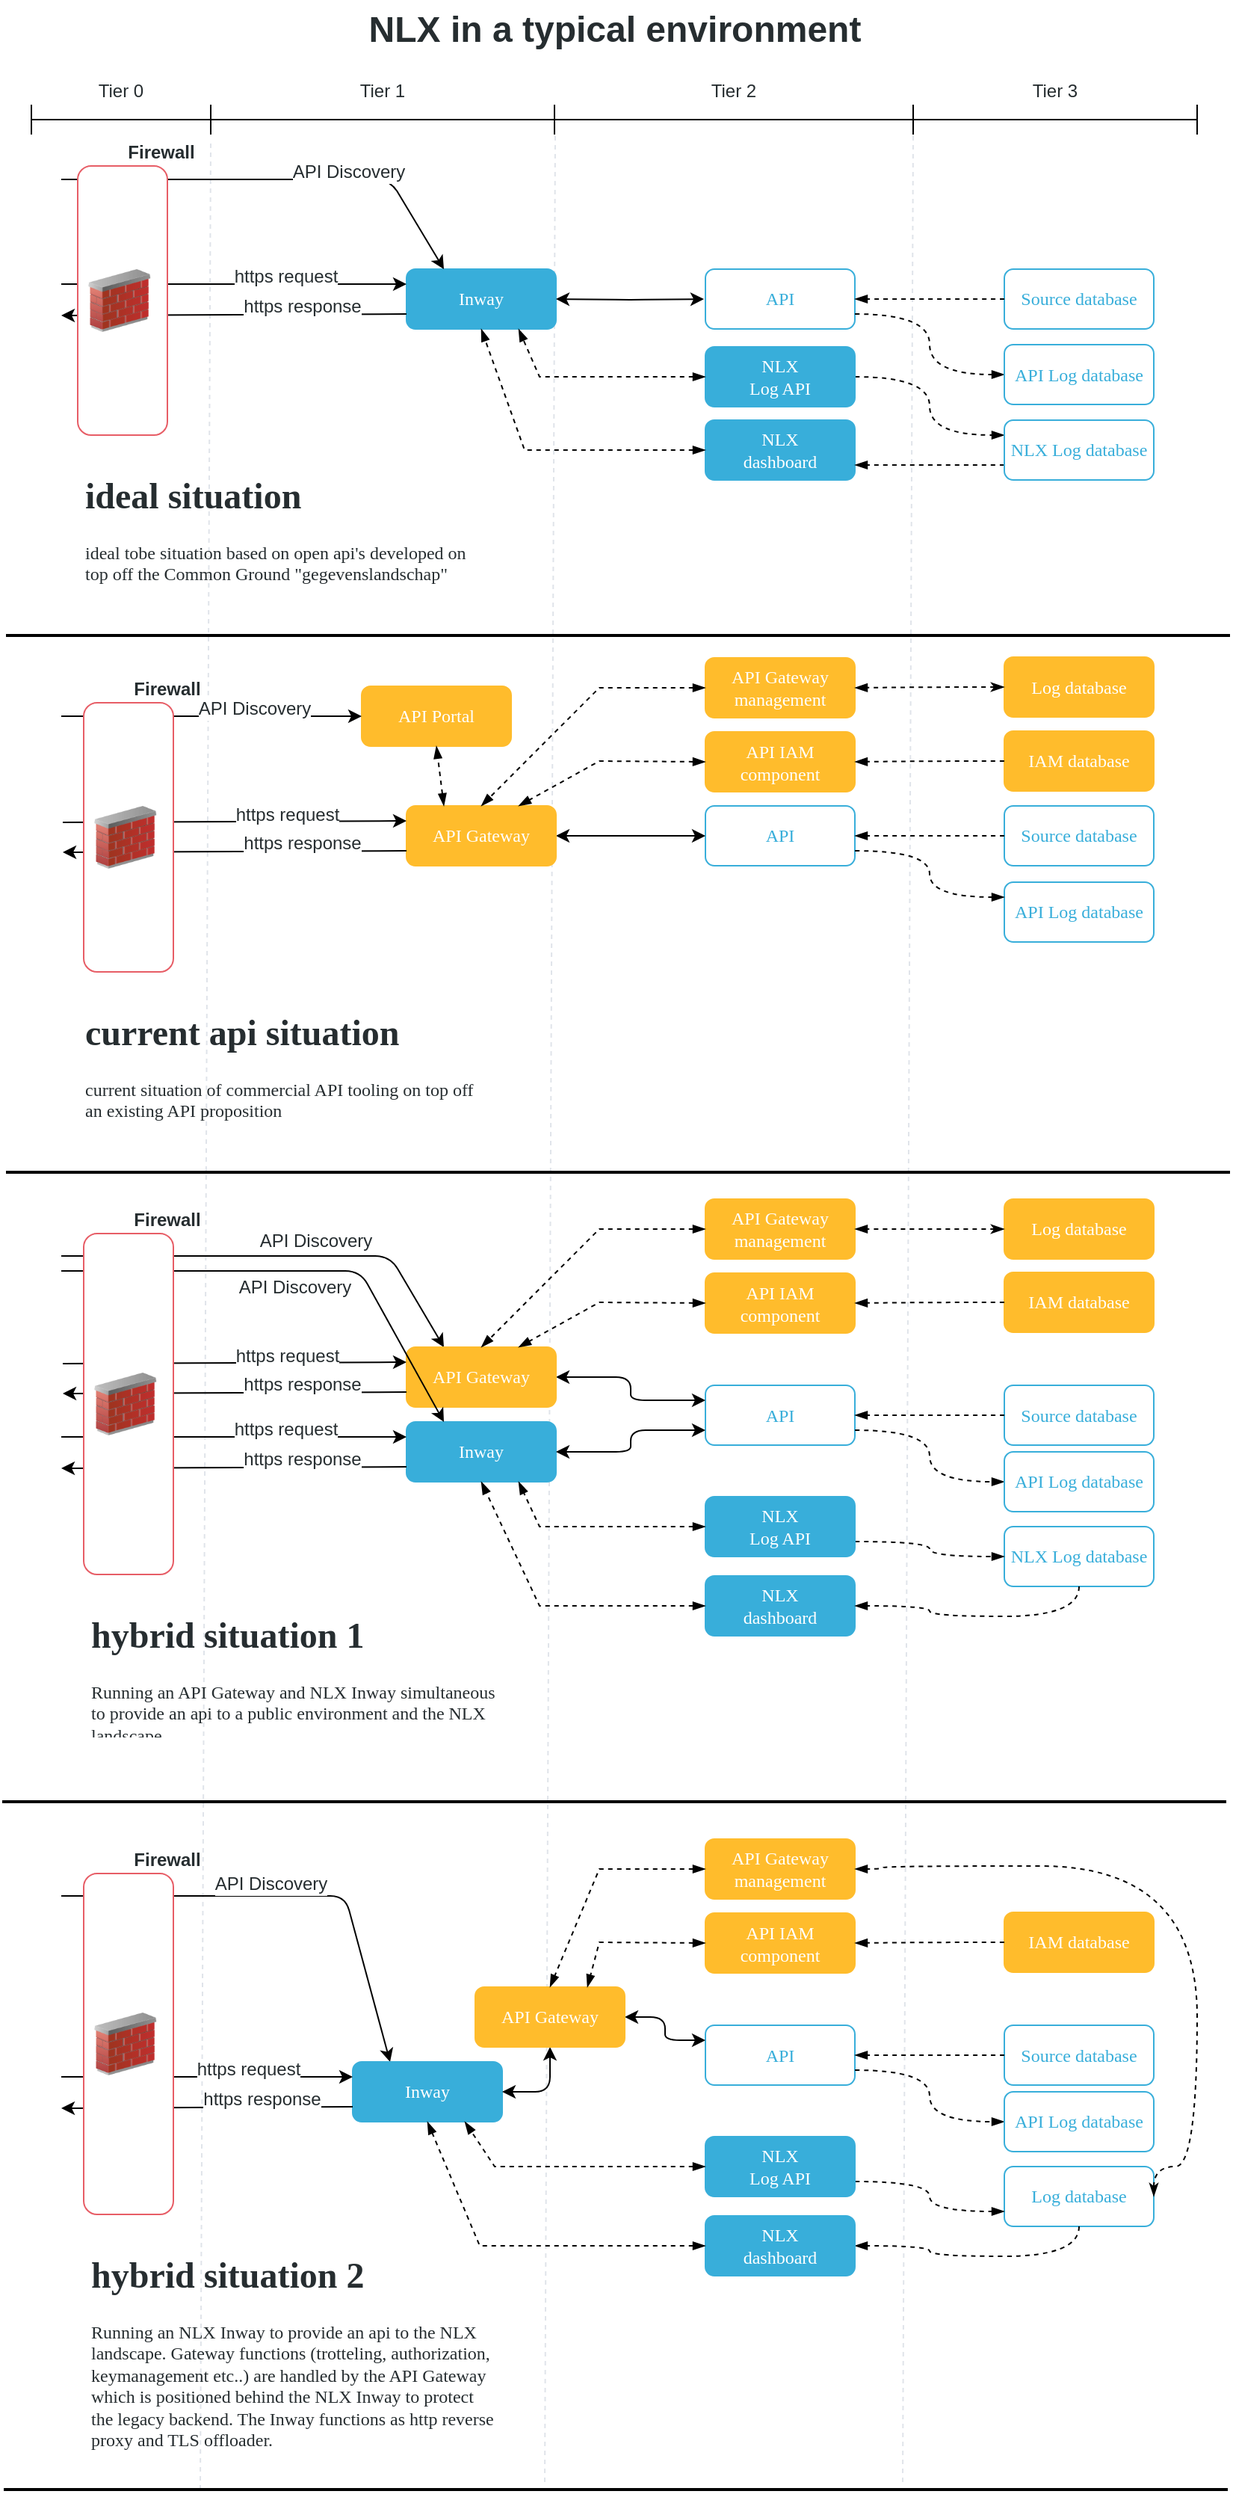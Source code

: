 <mxfile version="10.6.7" type="github"><diagram id="UH2Z_DXsnZdqC6scAofO" name="Page-1"><mxGraphModel dx="1124" dy="742" grid="1" gridSize="10" guides="1" tooltips="1" connect="1" arrows="1" fold="1" page="1" pageScale="1" pageWidth="827" pageHeight="1169" math="0" shadow="0"><root><mxCell id="0"/><mxCell id="1" parent="0"/><mxCell id="JTpX9GnmgY15uOK2v581-106" value="" style="endArrow=none;dashed=1;html=1;fillColor=#f5f5f5;strokeColor=#E0E4EA;entryX=0.75;entryY=0.5;entryDx=0;entryDy=0;entryPerimeter=0;" edge="1" parent="1"><mxGeometry width="50" height="50" relative="1" as="geometry"><mxPoint x="603" y="1680" as="sourcePoint"/><mxPoint x="610" y="111" as="targetPoint"/></mxGeometry></mxCell><mxCell id="JTpX9GnmgY15uOK2v581-108" value="" style="endArrow=none;dashed=1;html=1;fillColor=#f5f5f5;strokeColor=#E0E4EA;entryX=0.75;entryY=0.5;entryDx=0;entryDy=0;entryPerimeter=0;" edge="1" parent="1"><mxGeometry width="50" height="50" relative="1" as="geometry"><mxPoint x="363.5" y="1680" as="sourcePoint"/><mxPoint x="370.5" y="111" as="targetPoint"/></mxGeometry></mxCell><mxCell id="JTpX9GnmgY15uOK2v581-109" value="" style="endArrow=none;dashed=1;html=1;fillColor=#f5f5f5;strokeColor=#E0E4EA;entryX=0.75;entryY=0.5;entryDx=0;entryDy=0;entryPerimeter=0;" edge="1" parent="1"><mxGeometry width="50" height="50" relative="1" as="geometry"><mxPoint x="133" y="1685" as="sourcePoint"/><mxPoint x="140" y="116" as="targetPoint"/></mxGeometry></mxCell><mxCell id="Ai6DIik5rXoW_2tngLYH-4" value="NLX in a typical environment" style="text;strokeColor=none;fillColor=none;html=1;fontSize=24;fontStyle=1;verticalAlign=middle;align=center;fontColor=#262D30;" parent="1" vertex="1"><mxGeometry x="20" y="20" width="780" height="40" as="geometry"/></mxCell><mxCell id="Ai6DIik5rXoW_2tngLYH-7" value="Tier 0" style="shape=crossbar;whiteSpace=wrap;html=1;rounded=1;fontColor=#262D30;verticalAlign=bottom;labelPosition=center;verticalLabelPosition=top;align=center;" parent="1" vertex="1"><mxGeometry x="20" y="90" width="120" height="20" as="geometry"/></mxCell><mxCell id="Ai6DIik5rXoW_2tngLYH-9" value="Tier 1&lt;br&gt;" style="shape=crossbar;whiteSpace=wrap;html=1;rounded=1;fontColor=#262D30;verticalAlign=bottom;labelPosition=center;verticalLabelPosition=top;align=center;" parent="1" vertex="1"><mxGeometry x="140" y="90" width="230" height="20" as="geometry"/></mxCell><mxCell id="Ai6DIik5rXoW_2tngLYH-10" value="Tier 2&lt;br&gt;" style="shape=crossbar;whiteSpace=wrap;html=1;rounded=1;fontColor=#262D30;verticalAlign=bottom;labelPosition=center;verticalLabelPosition=top;align=center;" parent="1" vertex="1"><mxGeometry x="370" y="90" width="240" height="20" as="geometry"/></mxCell><mxCell id="Ai6DIik5rXoW_2tngLYH-11" value="Tier 3&lt;br&gt;" style="shape=crossbar;whiteSpace=wrap;html=1;rounded=1;fontColor=#262D30;verticalAlign=bottom;labelPosition=center;verticalLabelPosition=top;align=center;" parent="1" vertex="1"><mxGeometry x="610" y="90" width="190" height="20" as="geometry"/></mxCell><mxCell id="Ai6DIik5rXoW_2tngLYH-15" value="&lt;font style=&quot;vertical-align: inherit&quot;&gt;&lt;font style=&quot;vertical-align: inherit&quot;&gt;&lt;font style=&quot;vertical-align: inherit&quot;&gt;&lt;font style=&quot;vertical-align: inherit&quot;&gt;API&lt;/font&gt;&lt;/font&gt;&lt;/font&gt;&lt;/font&gt;" style="rounded=1;whiteSpace=wrap;html=1;fontFamily=source sans pro;strokeColor=#38AEDA;fontColor=#38AEDA;" parent="1" vertex="1"><mxGeometry x="471" y="200" width="100" height="40" as="geometry"/></mxCell><mxCell id="Ai6DIik5rXoW_2tngLYH-17" value="&lt;font style=&quot;vertical-align: inherit&quot;&gt;&lt;font style=&quot;vertical-align: inherit&quot;&gt;&lt;font style=&quot;vertical-align: inherit&quot;&gt;&lt;font style=&quot;vertical-align: inherit&quot;&gt;Inway&lt;/font&gt;&lt;/font&gt;&lt;/font&gt;&lt;/font&gt;" style="rounded=1;whiteSpace=wrap;html=1;fontFamily=source sans pro;fontColor=#FFFFFF;fillColor=#38AEDA;strokeColor=#38AEDA;" parent="1" vertex="1"><mxGeometry x="271" y="200" width="100" height="40" as="geometry"/></mxCell><mxCell id="Ai6DIik5rXoW_2tngLYH-19" value="&lt;font style=&quot;vertical-align: inherit&quot;&gt;&lt;font style=&quot;vertical-align: inherit&quot;&gt;Source database&lt;br&gt;&lt;/font&gt;&lt;/font&gt;" style="rounded=1;whiteSpace=wrap;html=1;fontFamily=source sans pro;strokeColor=#38AEDA;fontColor=#38AEDA;" parent="1" vertex="1"><mxGeometry x="671" y="200" width="100" height="40" as="geometry"/></mxCell><mxCell id="Ai6DIik5rXoW_2tngLYH-21" style="edgeStyle=orthogonalEdgeStyle;curved=1;rounded=0;comic=0;orthogonalLoop=1;jettySize=auto;html=1;entryX=0;entryY=0.25;entryDx=0;entryDy=0;dashed=1;startArrow=none;startFill=0;endArrow=blockThin;endFill=1;fontColor=#474E57;exitX=1;exitY=0.5;exitDx=0;exitDy=0;" parent="1" source="Ai6DIik5rXoW_2tngLYH-22" target="JTpX9GnmgY15uOK2v581-51" edge="1"><mxGeometry relative="1" as="geometry"/></mxCell><mxCell id="Ai6DIik5rXoW_2tngLYH-22" value="&lt;font style=&quot;vertical-align: inherit&quot;&gt;&lt;font style=&quot;vertical-align: inherit&quot;&gt;NLX &lt;br&gt;Log API&lt;/font&gt;&lt;/font&gt;" style="rounded=1;whiteSpace=wrap;html=1;fontFamily=source sans pro;fontColor=#FFFFFF;fillColor=#38AEDA;strokeColor=#38AEDA;" parent="1" vertex="1"><mxGeometry x="471" y="252" width="100" height="40" as="geometry"/></mxCell><mxCell id="Ai6DIik5rXoW_2tngLYH-28" value="" style="endArrow=classic;html=1;fontColor=#262D30;entryX=0;entryY=0.25;entryDx=0;entryDy=0;" parent="1" target="Ai6DIik5rXoW_2tngLYH-17" edge="1"><mxGeometry width="50" height="50" relative="1" as="geometry"><mxPoint x="40" y="210" as="sourcePoint"/><mxPoint x="101" y="381" as="targetPoint"/></mxGeometry></mxCell><mxCell id="Ai6DIik5rXoW_2tngLYH-29" value="https request" style="text;html=1;resizable=0;points=[];align=center;verticalAlign=middle;labelBackgroundColor=#ffffff;fontColor=#262D30;" parent="Ai6DIik5rXoW_2tngLYH-28" vertex="1" connectable="0"><mxGeometry x="0.422" relative="1" as="geometry"><mxPoint x="-14" y="-5" as="offset"/></mxGeometry></mxCell><mxCell id="Ai6DIik5rXoW_2tngLYH-30" value="" style="endArrow=classic;html=1;fontColor=#262D30;exitX=0;exitY=0.75;exitDx=0;exitDy=0;" parent="1" source="Ai6DIik5rXoW_2tngLYH-17" edge="1"><mxGeometry width="50" height="50" relative="1" as="geometry"><mxPoint x="41" y="431" as="sourcePoint"/><mxPoint x="40" y="231" as="targetPoint"/></mxGeometry></mxCell><mxCell id="Ai6DIik5rXoW_2tngLYH-31" value="https response" style="text;html=1;resizable=0;points=[];align=center;verticalAlign=middle;labelBackgroundColor=#ffffff;fontColor=#262D30;" parent="Ai6DIik5rXoW_2tngLYH-30" vertex="1" connectable="0"><mxGeometry x="-0.522" y="-1" relative="1" as="geometry"><mxPoint x="-15" y="-4" as="offset"/></mxGeometry></mxCell><mxCell id="Ai6DIik5rXoW_2tngLYH-33" style="edgeStyle=orthogonalEdgeStyle;curved=1;rounded=0;comic=0;orthogonalLoop=1;jettySize=auto;html=1;entryX=1;entryY=0.5;entryDx=0;entryDy=0;dashed=1;startArrow=none;startFill=0;endArrow=blockThin;endFill=1;fontColor=#474E57;exitX=0;exitY=0.5;exitDx=0;exitDy=0;" parent="1" source="Ai6DIik5rXoW_2tngLYH-19" target="Ai6DIik5rXoW_2tngLYH-15" edge="1"><mxGeometry relative="1" as="geometry"><mxPoint x="581" y="351" as="sourcePoint"/><mxPoint x="681" y="291" as="targetPoint"/></mxGeometry></mxCell><mxCell id="Ai6DIik5rXoW_2tngLYH-34" value="" style="endArrow=blockThin;startArrow=blockThin;html=1;fontColor=#474E57;entryX=0.75;entryY=1;entryDx=0;entryDy=0;exitX=0;exitY=0.5;exitDx=0;exitDy=0;rounded=0;fontFamily=Helvetica;endFill=1;startFill=1;dashed=1;" parent="1" source="Ai6DIik5rXoW_2tngLYH-22" target="Ai6DIik5rXoW_2tngLYH-17" edge="1"><mxGeometry width="50" height="50" relative="1" as="geometry"><mxPoint x="41" y="431" as="sourcePoint"/><mxPoint x="91" y="381" as="targetPoint"/><Array as="points"><mxPoint x="360" y="272"/></Array></mxGeometry></mxCell><mxCell id="Ai6DIik5rXoW_2tngLYH-35" style="edgeStyle=orthogonalEdgeStyle;curved=1;rounded=0;comic=0;orthogonalLoop=1;jettySize=auto;html=1;entryX=0;entryY=0.5;entryDx=0;entryDy=0;dashed=1;startArrow=none;startFill=0;endArrow=blockThin;endFill=1;fontColor=#474E57;exitX=1;exitY=0.75;exitDx=0;exitDy=0;" parent="1" source="Ai6DIik5rXoW_2tngLYH-15" target="JTpX9GnmgY15uOK2v581-103" edge="1"><mxGeometry relative="1" as="geometry"><mxPoint x="581" y="351" as="sourcePoint"/><mxPoint x="681" y="301" as="targetPoint"/></mxGeometry></mxCell><mxCell id="Ai6DIik5rXoW_2tngLYH-36" value="&lt;font style=&quot;vertical-align: inherit&quot;&gt;&lt;font style=&quot;vertical-align: inherit&quot;&gt;NLX &lt;br&gt;dashboard&lt;/font&gt;&lt;/font&gt;" style="rounded=1;whiteSpace=wrap;html=1;fontFamily=source sans pro;fontColor=#FFFFFF;fillColor=#38AEDA;strokeColor=#38AEDA;" parent="1" vertex="1"><mxGeometry x="471" y="301" width="100" height="40" as="geometry"/></mxCell><mxCell id="Ai6DIik5rXoW_2tngLYH-37" value="" style="endArrow=blockThin;startArrow=blockThin;html=1;fontColor=#474E57;entryX=0.5;entryY=1;entryDx=0;entryDy=0;exitX=0;exitY=0.5;exitDx=0;exitDy=0;rounded=0;fontFamily=Helvetica;endFill=1;startFill=1;dashed=1;" parent="1" source="Ai6DIik5rXoW_2tngLYH-36" target="Ai6DIik5rXoW_2tngLYH-17" edge="1"><mxGeometry width="50" height="50" relative="1" as="geometry"><mxPoint x="481" y="351" as="sourcePoint"/><mxPoint x="331" y="251" as="targetPoint"/><Array as="points"><mxPoint x="350" y="321"/></Array></mxGeometry></mxCell><mxCell id="Ai6DIik5rXoW_2tngLYH-38" style="edgeStyle=orthogonalEdgeStyle;curved=1;rounded=0;comic=0;orthogonalLoop=1;jettySize=auto;html=1;dashed=1;startArrow=none;startFill=0;endArrow=blockThin;endFill=1;fontColor=#474E57;exitX=0;exitY=0.75;exitDx=0;exitDy=0;" parent="1" source="JTpX9GnmgY15uOK2v581-51" edge="1"><mxGeometry relative="1" as="geometry"><mxPoint x="681" y="162" as="sourcePoint"/><mxPoint x="571" y="331" as="targetPoint"/></mxGeometry></mxCell><mxCell id="Ai6DIik5rXoW_2tngLYH-41" value="&lt;h1&gt;ideal situation&lt;/h1&gt;&lt;p&gt;ideal tobe situation based on open api's developed on top off the Common Ground &quot;gegevenslandschap&quot;&lt;/p&gt;" style="text;html=1;strokeColor=none;fillColor=none;spacing=5;spacingTop=-20;whiteSpace=wrap;overflow=hidden;rounded=0;fontFamily=source sans pro;fontColor=#262D30;" parent="1" vertex="1"><mxGeometry x="51" y="332" width="280" height="88" as="geometry"/></mxCell><mxCell id="Ai6DIik5rXoW_2tngLYH-42" value="&lt;font style=&quot;vertical-align: inherit&quot;&gt;&lt;font style=&quot;vertical-align: inherit&quot;&gt;&lt;font style=&quot;vertical-align: inherit&quot;&gt;&lt;font style=&quot;vertical-align: inherit&quot;&gt;API&lt;/font&gt;&lt;/font&gt;&lt;/font&gt;&lt;/font&gt;" style="rounded=1;whiteSpace=wrap;html=1;fontFamily=source sans pro;strokeColor=#38AEDA;fontColor=#38AEDA;" parent="1" vertex="1"><mxGeometry x="471" y="559" width="100" height="40" as="geometry"/></mxCell><mxCell id="Ai6DIik5rXoW_2tngLYH-43" style="edgeStyle=orthogonalEdgeStyle;rounded=1;orthogonalLoop=1;jettySize=auto;html=1;exitX=1;exitY=0.5;exitDx=0;exitDy=0;entryX=0;entryY=0.5;entryDx=0;entryDy=0;endArrow=classic;fontFamily=Helvetica;fontColor=#262D30;startFill=1;startArrow=classic;" parent="1" source="Ai6DIik5rXoW_2tngLYH-44" target="Ai6DIik5rXoW_2tngLYH-42" edge="1"><mxGeometry relative="1" as="geometry"/></mxCell><mxCell id="Ai6DIik5rXoW_2tngLYH-44" value="&lt;font style=&quot;vertical-align: inherit&quot;&gt;&lt;font style=&quot;vertical-align: inherit&quot;&gt;&lt;font style=&quot;vertical-align: inherit&quot;&gt;&lt;font style=&quot;vertical-align: inherit&quot;&gt;API Gateway&lt;/font&gt;&lt;/font&gt;&lt;/font&gt;&lt;/font&gt;" style="rounded=1;whiteSpace=wrap;html=1;fontFamily=source sans pro;fontColor=#FFFFFF;fillColor=#FFBC2C;strokeColor=#FFBC2C;" parent="1" vertex="1"><mxGeometry x="271" y="559" width="100" height="40" as="geometry"/></mxCell><mxCell id="Ai6DIik5rXoW_2tngLYH-45" value="&lt;font style=&quot;vertical-align: inherit&quot;&gt;&lt;font style=&quot;vertical-align: inherit&quot;&gt;Log database&lt;br&gt;&lt;/font&gt;&lt;/font&gt;" style="rounded=1;whiteSpace=wrap;html=1;fontFamily=source sans pro;strokeColor=#FFBC2C;fontColor=#FFFFFF;fillColor=#FFBC2C;" parent="1" vertex="1"><mxGeometry x="671" y="459.5" width="100" height="40" as="geometry"/></mxCell><mxCell id="Ai6DIik5rXoW_2tngLYH-46" value="&lt;font style=&quot;vertical-align: inherit&quot;&gt;&lt;font style=&quot;vertical-align: inherit&quot;&gt;Source database&lt;br&gt;&lt;/font&gt;&lt;/font&gt;" style="rounded=1;whiteSpace=wrap;html=1;fontFamily=source sans pro;strokeColor=#38AEDA;fontColor=#38AEDA;" parent="1" vertex="1"><mxGeometry x="671" y="559" width="100" height="40" as="geometry"/></mxCell><mxCell id="Ai6DIik5rXoW_2tngLYH-47" value="&lt;font style=&quot;vertical-align: inherit&quot;&gt;&lt;font style=&quot;vertical-align: inherit&quot;&gt;API IAM component&lt;br&gt;&lt;/font&gt;&lt;/font&gt;" style="rounded=1;whiteSpace=wrap;html=1;fontFamily=source sans pro;strokeColor=#FFBC2C;fontColor=#FFFFFF;fillColor=#FFBC2C;" parent="1" vertex="1"><mxGeometry x="471" y="509.5" width="100" height="40" as="geometry"/></mxCell><mxCell id="Ai6DIik5rXoW_2tngLYH-51" value="" style="endArrow=classic;html=1;fontColor=#262D30;entryX=0;entryY=0.25;entryDx=0;entryDy=0;" parent="1" target="Ai6DIik5rXoW_2tngLYH-44" edge="1"><mxGeometry width="50" height="50" relative="1" as="geometry"><mxPoint x="41" y="570" as="sourcePoint"/><mxPoint x="101" y="740" as="targetPoint"/></mxGeometry></mxCell><mxCell id="Ai6DIik5rXoW_2tngLYH-52" value="https request" style="text;html=1;resizable=0;points=[];align=center;verticalAlign=middle;labelBackgroundColor=#ffffff;fontColor=#262D30;" parent="Ai6DIik5rXoW_2tngLYH-51" vertex="1" connectable="0"><mxGeometry x="0.422" relative="1" as="geometry"><mxPoint x="-14" y="-5" as="offset"/></mxGeometry></mxCell><mxCell id="Ai6DIik5rXoW_2tngLYH-53" value="" style="endArrow=classic;html=1;fontColor=#262D30;exitX=0;exitY=0.75;exitDx=0;exitDy=0;" parent="1" source="Ai6DIik5rXoW_2tngLYH-44" edge="1"><mxGeometry width="50" height="50" relative="1" as="geometry"><mxPoint x="41" y="790" as="sourcePoint"/><mxPoint x="41" y="590" as="targetPoint"/></mxGeometry></mxCell><mxCell id="Ai6DIik5rXoW_2tngLYH-54" value="https response" style="text;html=1;resizable=0;points=[];align=center;verticalAlign=middle;labelBackgroundColor=#ffffff;fontColor=#262D30;" parent="Ai6DIik5rXoW_2tngLYH-53" vertex="1" connectable="0"><mxGeometry x="-0.522" y="-1" relative="1" as="geometry"><mxPoint x="-15" y="-4" as="offset"/></mxGeometry></mxCell><mxCell id="Ai6DIik5rXoW_2tngLYH-55" style="edgeStyle=orthogonalEdgeStyle;curved=1;rounded=0;comic=0;orthogonalLoop=1;jettySize=auto;html=1;entryX=1;entryY=0.5;entryDx=0;entryDy=0;dashed=1;startArrow=none;startFill=0;endArrow=blockThin;endFill=1;fontColor=#474E57;exitX=0;exitY=0.5;exitDx=0;exitDy=0;" parent="1" source="Ai6DIik5rXoW_2tngLYH-46" target="Ai6DIik5rXoW_2tngLYH-42" edge="1"><mxGeometry relative="1" as="geometry"><mxPoint x="581" y="710" as="sourcePoint"/><mxPoint x="681" y="650" as="targetPoint"/></mxGeometry></mxCell><mxCell id="Ai6DIik5rXoW_2tngLYH-58" value="API Gateway management&lt;br&gt;" style="rounded=1;whiteSpace=wrap;html=1;fontFamily=source sans pro;fontColor=#FFFFFF;fillColor=#FFBC2C;strokeColor=#FFBC2C;" parent="1" vertex="1"><mxGeometry x="471" y="460" width="100" height="40" as="geometry"/></mxCell><mxCell id="Ai6DIik5rXoW_2tngLYH-59" value="" style="endArrow=blockThin;startArrow=blockThin;html=1;fontColor=#474E57;entryX=0.5;entryY=0;entryDx=0;entryDy=0;exitX=0;exitY=0.5;exitDx=0;exitDy=0;rounded=0;fontFamily=Helvetica;endFill=1;startFill=1;dashed=1;" parent="1" source="Ai6DIik5rXoW_2tngLYH-58" target="Ai6DIik5rXoW_2tngLYH-44" edge="1"><mxGeometry width="50" height="50" relative="1" as="geometry"><mxPoint x="481" y="710" as="sourcePoint"/><mxPoint x="331" y="610" as="targetPoint"/><Array as="points"><mxPoint x="400" y="480"/></Array></mxGeometry></mxCell><mxCell id="Ai6DIik5rXoW_2tngLYH-60" style="edgeStyle=orthogonalEdgeStyle;curved=1;rounded=0;comic=0;orthogonalLoop=1;jettySize=auto;html=1;entryX=1;entryY=0.5;entryDx=0;entryDy=0;dashed=1;startArrow=classicThin;startFill=1;endArrow=blockThin;endFill=1;fontColor=#474E57;exitX=0;exitY=0.5;exitDx=0;exitDy=0;" parent="1" source="Ai6DIik5rXoW_2tngLYH-45" target="Ai6DIik5rXoW_2tngLYH-58" edge="1"><mxGeometry relative="1" as="geometry"><mxPoint x="681" y="590" as="sourcePoint"/><mxPoint x="581" y="590" as="targetPoint"/></mxGeometry></mxCell><mxCell id="Ai6DIik5rXoW_2tngLYH-61" value="" style="endArrow=blockThin;startArrow=blockThin;html=1;fontColor=#474E57;entryX=0.75;entryY=0;entryDx=0;entryDy=0;exitX=0;exitY=0.5;exitDx=0;exitDy=0;rounded=0;fontFamily=Helvetica;endFill=1;startFill=1;dashed=1;" parent="1" source="Ai6DIik5rXoW_2tngLYH-47" target="Ai6DIik5rXoW_2tngLYH-44" edge="1"><mxGeometry width="50" height="50" relative="1" as="geometry"><mxPoint x="481" y="710" as="sourcePoint"/><mxPoint x="356" y="610" as="targetPoint"/><Array as="points"><mxPoint x="400" y="529"/></Array></mxGeometry></mxCell><mxCell id="Ai6DIik5rXoW_2tngLYH-62" value="&lt;h1&gt;current api situation&lt;/h1&gt;&lt;p&gt;current situation of commercial API tooling on top off an existing API proposition&lt;/p&gt;" style="text;html=1;strokeColor=none;fillColor=none;spacing=5;spacingTop=-20;whiteSpace=wrap;overflow=hidden;rounded=0;fontFamily=source sans pro;fontColor=#262D30;" parent="1" vertex="1"><mxGeometry x="51" y="691" width="280" height="88" as="geometry"/></mxCell><mxCell id="Ai6DIik5rXoW_2tngLYH-65" value="" style="endArrow=classic;html=1;fontColor=#262D30;entryX=0.25;entryY=0;entryDx=0;entryDy=0;" parent="1" target="Ai6DIik5rXoW_2tngLYH-17" edge="1"><mxGeometry width="50" height="50" relative="1" as="geometry"><mxPoint x="40" y="140" as="sourcePoint"/><mxPoint x="241" y="139.333" as="targetPoint"/><Array as="points"><mxPoint x="260" y="140"/></Array></mxGeometry></mxCell><mxCell id="Ai6DIik5rXoW_2tngLYH-66" value="API Discovery" style="text;html=1;resizable=0;points=[];align=center;verticalAlign=middle;labelBackgroundColor=#ffffff;fontColor=#262D30;" parent="Ai6DIik5rXoW_2tngLYH-65" vertex="1" connectable="0"><mxGeometry x="0.422" relative="1" as="geometry"><mxPoint x="-14" y="-5" as="offset"/></mxGeometry></mxCell><mxCell id="Ai6DIik5rXoW_2tngLYH-25" value="&lt;div style=&quot;text-align: center&quot;&gt;&lt;span&gt;Firewall&lt;/span&gt;&lt;/div&gt;" style="label;whiteSpace=wrap;html=1;image=img/networking/Firewall_02_128x128.png;fontColor=#262D30;labelPosition=center;verticalLabelPosition=top;align=center;verticalAlign=bottom;strokeColor=#E75D66;" parent="1" vertex="1"><mxGeometry x="51" y="131" width="60" height="180" as="geometry"/></mxCell><mxCell id="Ai6DIik5rXoW_2tngLYH-67" value="&lt;font style=&quot;vertical-align: inherit&quot;&gt;&lt;font style=&quot;vertical-align: inherit&quot;&gt;IAM database&lt;br&gt;&lt;/font&gt;&lt;/font&gt;" style="rounded=1;whiteSpace=wrap;html=1;fontFamily=source sans pro;strokeColor=#FFBC2C;fontColor=#FFFFFF;fillColor=#FFBC2C;" parent="1" vertex="1"><mxGeometry x="671" y="509" width="100" height="40" as="geometry"/></mxCell><mxCell id="Ai6DIik5rXoW_2tngLYH-68" style="edgeStyle=orthogonalEdgeStyle;curved=1;rounded=0;comic=0;orthogonalLoop=1;jettySize=auto;html=1;entryX=1;entryY=0.5;entryDx=0;entryDy=0;dashed=1;startArrow=none;startFill=0;endArrow=blockThin;endFill=1;fontColor=#474E57;exitX=0;exitY=0.5;exitDx=0;exitDy=0;" parent="1" source="Ai6DIik5rXoW_2tngLYH-67" target="Ai6DIik5rXoW_2tngLYH-47" edge="1"><mxGeometry relative="1" as="geometry"><mxPoint x="680.833" y="588.667" as="sourcePoint"/><mxPoint x="580.833" y="588.667" as="targetPoint"/></mxGeometry></mxCell><mxCell id="Ai6DIik5rXoW_2tngLYH-85" value="&lt;h1&gt;hybrid situation 1&lt;/h1&gt;&lt;p&gt;Running an API Gateway and NLX Inway simultaneous to provide an api to a public environment and the NLX landscape.&lt;/p&gt;" style="text;html=1;strokeColor=none;fillColor=none;spacing=5;spacingTop=-20;whiteSpace=wrap;overflow=hidden;rounded=0;fontFamily=source sans pro;fontColor=#262D30;" parent="1" vertex="1"><mxGeometry x="55" y="1094" width="280" height="88" as="geometry"/></mxCell><mxCell id="Ai6DIik5rXoW_2tngLYH-88" value="" style="line;strokeWidth=2;html=1;fillColor=#FFBC2C;fontFamily=source sans pro;fontColor=#FFFFFF;" parent="1" vertex="1"><mxGeometry x="3" y="440" width="819" height="10" as="geometry"/></mxCell><mxCell id="Ai6DIik5rXoW_2tngLYH-89" value="" style="line;strokeWidth=2;html=1;fillColor=#FFBC2C;fontFamily=source sans pro;fontColor=#FFFFFF;" parent="1" vertex="1"><mxGeometry x="3" y="799" width="819" height="10" as="geometry"/></mxCell><mxCell id="Ai6DIik5rXoW_2tngLYH-90" value="&lt;font style=&quot;vertical-align: inherit&quot;&gt;&lt;font style=&quot;vertical-align: inherit&quot;&gt;&lt;font style=&quot;vertical-align: inherit&quot;&gt;&lt;font style=&quot;vertical-align: inherit&quot;&gt;API Portal&lt;/font&gt;&lt;/font&gt;&lt;/font&gt;&lt;/font&gt;" style="rounded=1;whiteSpace=wrap;html=1;fontFamily=source sans pro;fontColor=#FFFFFF;fillColor=#FFBC2C;strokeColor=#FFBC2C;" parent="1" vertex="1"><mxGeometry x="241" y="479" width="100" height="40" as="geometry"/></mxCell><mxCell id="Ai6DIik5rXoW_2tngLYH-91" value="" style="endArrow=blockThin;startArrow=blockThin;html=1;fontFamily=Helvetica;fontColor=#474E57;entryX=0.5;entryY=1;entryDx=0;entryDy=0;exitX=0.25;exitY=0;exitDx=0;exitDy=0;rounded=0;endFill=1;startFill=1;dashed=1;" parent="1" source="Ai6DIik5rXoW_2tngLYH-44" target="Ai6DIik5rXoW_2tngLYH-90" edge="1"><mxGeometry width="50" height="50" relative="1" as="geometry"><mxPoint x="10" y="1180" as="sourcePoint"/><mxPoint x="60" y="1130" as="targetPoint"/></mxGeometry></mxCell><mxCell id="JTpX9GnmgY15uOK2v581-2" value="" style="endArrow=classic;html=1;fontColor=#262D30;entryX=0.25;entryY=0;entryDx=0;entryDy=0;" edge="1" parent="1" target="JTpX9GnmgY15uOK2v581-33"><mxGeometry width="50" height="50" relative="1" as="geometry"><mxPoint x="40" y="860" as="sourcePoint"/><mxPoint x="241" y="860" as="targetPoint"/><Array as="points"><mxPoint x="260" y="860"/></Array></mxGeometry></mxCell><mxCell id="JTpX9GnmgY15uOK2v581-3" value="API Discovery" style="text;html=1;resizable=0;points=[];align=center;verticalAlign=middle;labelBackgroundColor=#ffffff;fontColor=#262D30;" vertex="1" connectable="0" parent="JTpX9GnmgY15uOK2v581-2"><mxGeometry x="0.422" relative="1" as="geometry"><mxPoint x="-37" y="-10" as="offset"/></mxGeometry></mxCell><mxCell id="JTpX9GnmgY15uOK2v581-5" style="edgeStyle=orthogonalEdgeStyle;rounded=1;orthogonalLoop=1;jettySize=auto;html=1;entryX=1;entryY=0.5;entryDx=0;entryDy=0;endArrow=classic;fontFamily=Helvetica;fontColor=#262D30;startArrow=classic;startFill=1;" edge="1" parent="1" target="Ai6DIik5rXoW_2tngLYH-17"><mxGeometry relative="1" as="geometry"><mxPoint x="470" y="220" as="sourcePoint"/><mxPoint x="481" y="220" as="targetPoint"/></mxGeometry></mxCell><mxCell id="JTpX9GnmgY15uOK2v581-6" value="" style="endArrow=classic;html=1;fontColor=#262D30;entryX=0;entryY=0.5;entryDx=0;entryDy=0;" edge="1" parent="1" target="Ai6DIik5rXoW_2tngLYH-90"><mxGeometry width="50" height="50" relative="1" as="geometry"><mxPoint x="40" y="499" as="sourcePoint"/><mxPoint x="241" y="499" as="targetPoint"/></mxGeometry></mxCell><mxCell id="JTpX9GnmgY15uOK2v581-7" value="API Discovery" style="text;html=1;resizable=0;points=[];align=center;verticalAlign=middle;labelBackgroundColor=#ffffff;fontColor=#262D30;" vertex="1" connectable="0" parent="JTpX9GnmgY15uOK2v581-6"><mxGeometry x="0.422" relative="1" as="geometry"><mxPoint x="-14" y="-5" as="offset"/></mxGeometry></mxCell><mxCell id="JTpX9GnmgY15uOK2v581-8" value="&lt;font style=&quot;vertical-align: inherit&quot;&gt;&lt;font style=&quot;vertical-align: inherit&quot;&gt;&lt;font style=&quot;vertical-align: inherit&quot;&gt;&lt;font style=&quot;vertical-align: inherit&quot;&gt;API&lt;/font&gt;&lt;/font&gt;&lt;/font&gt;&lt;/font&gt;" style="rounded=1;whiteSpace=wrap;html=1;fontFamily=source sans pro;strokeColor=#38AEDA;fontColor=#38AEDA;" vertex="1" parent="1"><mxGeometry x="471" y="946.5" width="100" height="40" as="geometry"/></mxCell><mxCell id="JTpX9GnmgY15uOK2v581-9" value="&lt;font style=&quot;vertical-align: inherit&quot;&gt;&lt;font style=&quot;vertical-align: inherit&quot;&gt;&lt;font style=&quot;vertical-align: inherit&quot;&gt;&lt;font style=&quot;vertical-align: inherit&quot;&gt;Inway&lt;/font&gt;&lt;/font&gt;&lt;/font&gt;&lt;/font&gt;" style="rounded=1;whiteSpace=wrap;html=1;fontFamily=source sans pro;fontColor=#FFFFFF;fillColor=#38AEDA;strokeColor=#38AEDA;" vertex="1" parent="1"><mxGeometry x="271" y="971" width="100" height="40" as="geometry"/></mxCell><mxCell id="JTpX9GnmgY15uOK2v581-10" value="&lt;font style=&quot;vertical-align: inherit&quot;&gt;&lt;font style=&quot;vertical-align: inherit&quot;&gt;NLX Log database&lt;br&gt;&lt;/font&gt;&lt;/font&gt;" style="rounded=1;whiteSpace=wrap;html=1;fontFamily=source sans pro;strokeColor=#38AEDA;fontColor=#38AEDA;" vertex="1" parent="1"><mxGeometry x="671" y="1041" width="100" height="40" as="geometry"/></mxCell><mxCell id="JTpX9GnmgY15uOK2v581-11" value="&lt;font style=&quot;vertical-align: inherit&quot;&gt;&lt;font style=&quot;vertical-align: inherit&quot;&gt;Source database&lt;br&gt;&lt;/font&gt;&lt;/font&gt;" style="rounded=1;whiteSpace=wrap;html=1;fontFamily=source sans pro;strokeColor=#38AEDA;fontColor=#38AEDA;" vertex="1" parent="1"><mxGeometry x="671" y="946.5" width="100" height="40" as="geometry"/></mxCell><mxCell id="JTpX9GnmgY15uOK2v581-13" style="edgeStyle=orthogonalEdgeStyle;curved=1;rounded=0;comic=0;orthogonalLoop=1;jettySize=auto;html=1;entryX=0;entryY=0.5;entryDx=0;entryDy=0;dashed=1;startArrow=none;startFill=0;endArrow=blockThin;endFill=1;fontColor=#474E57;exitX=1;exitY=0.75;exitDx=0;exitDy=0;" edge="1" parent="1" source="JTpX9GnmgY15uOK2v581-14" target="JTpX9GnmgY15uOK2v581-10"><mxGeometry relative="1" as="geometry"/></mxCell><mxCell id="JTpX9GnmgY15uOK2v581-14" value="&lt;font style=&quot;vertical-align: inherit&quot;&gt;&lt;font style=&quot;vertical-align: inherit&quot;&gt;NLX &lt;br&gt;Log API&lt;/font&gt;&lt;/font&gt;" style="rounded=1;whiteSpace=wrap;html=1;fontFamily=source sans pro;fontColor=#FFFFFF;fillColor=#38AEDA;strokeColor=#38AEDA;" vertex="1" parent="1"><mxGeometry x="471" y="1021" width="100" height="40" as="geometry"/></mxCell><mxCell id="JTpX9GnmgY15uOK2v581-15" value="" style="endArrow=classic;html=1;fontColor=#262D30;entryX=0;entryY=0.25;entryDx=0;entryDy=0;" edge="1" parent="1" target="JTpX9GnmgY15uOK2v581-9"><mxGeometry width="50" height="50" relative="1" as="geometry"><mxPoint x="40" y="981" as="sourcePoint"/><mxPoint x="101" y="1152" as="targetPoint"/></mxGeometry></mxCell><mxCell id="JTpX9GnmgY15uOK2v581-16" value="https request" style="text;html=1;resizable=0;points=[];align=center;verticalAlign=middle;labelBackgroundColor=#ffffff;fontColor=#262D30;" vertex="1" connectable="0" parent="JTpX9GnmgY15uOK2v581-15"><mxGeometry x="0.422" relative="1" as="geometry"><mxPoint x="-14" y="-5" as="offset"/></mxGeometry></mxCell><mxCell id="JTpX9GnmgY15uOK2v581-17" value="" style="endArrow=classic;html=1;fontColor=#262D30;exitX=0;exitY=0.75;exitDx=0;exitDy=0;" edge="1" parent="1" source="JTpX9GnmgY15uOK2v581-9"><mxGeometry width="50" height="50" relative="1" as="geometry"><mxPoint x="41" y="1202" as="sourcePoint"/><mxPoint x="40" y="1002" as="targetPoint"/></mxGeometry></mxCell><mxCell id="JTpX9GnmgY15uOK2v581-18" value="https response" style="text;html=1;resizable=0;points=[];align=center;verticalAlign=middle;labelBackgroundColor=#ffffff;fontColor=#262D30;" vertex="1" connectable="0" parent="JTpX9GnmgY15uOK2v581-17"><mxGeometry x="-0.522" y="-1" relative="1" as="geometry"><mxPoint x="-15" y="-4" as="offset"/></mxGeometry></mxCell><mxCell id="JTpX9GnmgY15uOK2v581-19" style="edgeStyle=orthogonalEdgeStyle;curved=1;rounded=0;comic=0;orthogonalLoop=1;jettySize=auto;html=1;entryX=1;entryY=0.5;entryDx=0;entryDy=0;dashed=1;startArrow=none;startFill=0;endArrow=blockThin;endFill=1;fontColor=#474E57;exitX=0;exitY=0.5;exitDx=0;exitDy=0;" edge="1" parent="1" source="JTpX9GnmgY15uOK2v581-11" target="JTpX9GnmgY15uOK2v581-8"><mxGeometry relative="1" as="geometry"><mxPoint x="581" y="1122" as="sourcePoint"/><mxPoint x="681" y="1062" as="targetPoint"/></mxGeometry></mxCell><mxCell id="JTpX9GnmgY15uOK2v581-20" value="" style="endArrow=blockThin;startArrow=blockThin;html=1;fontColor=#474E57;entryX=0.75;entryY=1;entryDx=0;entryDy=0;exitX=0;exitY=0.5;exitDx=0;exitDy=0;rounded=0;fontFamily=Helvetica;endFill=1;startFill=1;dashed=1;" edge="1" parent="1" source="JTpX9GnmgY15uOK2v581-14" target="JTpX9GnmgY15uOK2v581-9"><mxGeometry width="50" height="50" relative="1" as="geometry"><mxPoint x="41" y="1202" as="sourcePoint"/><mxPoint x="91" y="1152" as="targetPoint"/><Array as="points"><mxPoint x="360" y="1041"/></Array></mxGeometry></mxCell><mxCell id="JTpX9GnmgY15uOK2v581-21" style="edgeStyle=orthogonalEdgeStyle;curved=1;rounded=0;comic=0;orthogonalLoop=1;jettySize=auto;html=1;entryX=0;entryY=0.5;entryDx=0;entryDy=0;dashed=1;startArrow=none;startFill=0;endArrow=blockThin;endFill=1;fontColor=#474E57;exitX=1;exitY=0.75;exitDx=0;exitDy=0;" edge="1" parent="1" source="JTpX9GnmgY15uOK2v581-8" target="JTpX9GnmgY15uOK2v581-102"><mxGeometry relative="1" as="geometry"><mxPoint x="581" y="1122" as="sourcePoint"/><mxPoint x="681" y="1072" as="targetPoint"/></mxGeometry></mxCell><mxCell id="JTpX9GnmgY15uOK2v581-22" value="&lt;font style=&quot;vertical-align: inherit&quot;&gt;&lt;font style=&quot;vertical-align: inherit&quot;&gt;NLX &lt;br&gt;dashboard&lt;/font&gt;&lt;/font&gt;" style="rounded=1;whiteSpace=wrap;html=1;fontFamily=source sans pro;fontColor=#FFFFFF;fillColor=#38AEDA;strokeColor=#38AEDA;" vertex="1" parent="1"><mxGeometry x="471" y="1074" width="100" height="40" as="geometry"/></mxCell><mxCell id="JTpX9GnmgY15uOK2v581-23" value="" style="endArrow=blockThin;startArrow=blockThin;html=1;fontColor=#474E57;entryX=0.5;entryY=1;entryDx=0;entryDy=0;exitX=0;exitY=0.5;exitDx=0;exitDy=0;rounded=0;fontFamily=Helvetica;endFill=1;startFill=1;dashed=1;" edge="1" parent="1" source="JTpX9GnmgY15uOK2v581-22" target="JTpX9GnmgY15uOK2v581-9"><mxGeometry width="50" height="50" relative="1" as="geometry"><mxPoint x="481" y="1122" as="sourcePoint"/><mxPoint x="331" y="1022" as="targetPoint"/><Array as="points"><mxPoint x="360" y="1094"/></Array></mxGeometry></mxCell><mxCell id="JTpX9GnmgY15uOK2v581-24" style="edgeStyle=orthogonalEdgeStyle;curved=1;rounded=0;comic=0;orthogonalLoop=1;jettySize=auto;html=1;entryX=1;entryY=0.5;entryDx=0;entryDy=0;dashed=1;startArrow=none;startFill=0;endArrow=blockThin;endFill=1;fontColor=#474E57;exitX=0.5;exitY=1;exitDx=0;exitDy=0;" edge="1" parent="1" source="JTpX9GnmgY15uOK2v581-10" target="JTpX9GnmgY15uOK2v581-22"><mxGeometry relative="1" as="geometry"><mxPoint x="681" y="1002" as="sourcePoint"/><mxPoint x="581" y="1002" as="targetPoint"/></mxGeometry></mxCell><mxCell id="JTpX9GnmgY15uOK2v581-27" style="edgeStyle=orthogonalEdgeStyle;rounded=1;orthogonalLoop=1;jettySize=auto;html=1;entryX=1;entryY=0.5;entryDx=0;entryDy=0;endArrow=classic;fontFamily=Helvetica;fontColor=#262D30;startArrow=classic;startFill=1;exitX=0;exitY=0.75;exitDx=0;exitDy=0;" edge="1" parent="1" target="JTpX9GnmgY15uOK2v581-9" source="JTpX9GnmgY15uOK2v581-8"><mxGeometry relative="1" as="geometry"><mxPoint x="470" y="991" as="sourcePoint"/><mxPoint x="481" y="991" as="targetPoint"/></mxGeometry></mxCell><mxCell id="JTpX9GnmgY15uOK2v581-32" style="edgeStyle=orthogonalEdgeStyle;rounded=1;orthogonalLoop=1;jettySize=auto;html=1;exitX=1;exitY=0.5;exitDx=0;exitDy=0;entryX=0;entryY=0.25;entryDx=0;entryDy=0;endArrow=classic;fontFamily=Helvetica;fontColor=#262D30;startFill=1;startArrow=classic;" edge="1" parent="1" source="JTpX9GnmgY15uOK2v581-33" target="JTpX9GnmgY15uOK2v581-8"><mxGeometry relative="1" as="geometry"><mxPoint x="471" y="941" as="targetPoint"/></mxGeometry></mxCell><mxCell id="JTpX9GnmgY15uOK2v581-33" value="&lt;font style=&quot;vertical-align: inherit&quot;&gt;&lt;font style=&quot;vertical-align: inherit&quot;&gt;&lt;font style=&quot;vertical-align: inherit&quot;&gt;&lt;font style=&quot;vertical-align: inherit&quot;&gt;API Gateway&lt;/font&gt;&lt;/font&gt;&lt;/font&gt;&lt;/font&gt;" style="rounded=1;whiteSpace=wrap;html=1;fontFamily=source sans pro;fontColor=#FFFFFF;fillColor=#FFBC2C;strokeColor=#FFBC2C;" vertex="1" parent="1"><mxGeometry x="271" y="921" width="100" height="40" as="geometry"/></mxCell><mxCell id="JTpX9GnmgY15uOK2v581-36" value="&lt;font style=&quot;vertical-align: inherit&quot;&gt;&lt;font style=&quot;vertical-align: inherit&quot;&gt;API IAM component&lt;br&gt;&lt;/font&gt;&lt;/font&gt;" style="rounded=1;whiteSpace=wrap;html=1;fontFamily=source sans pro;strokeColor=#FFBC2C;fontColor=#FFFFFF;fillColor=#FFBC2C;" vertex="1" parent="1"><mxGeometry x="471" y="871.5" width="100" height="40" as="geometry"/></mxCell><mxCell id="JTpX9GnmgY15uOK2v581-37" value="" style="endArrow=classic;html=1;fontColor=#262D30;entryX=0;entryY=0.25;entryDx=0;entryDy=0;" edge="1" parent="1" target="JTpX9GnmgY15uOK2v581-33"><mxGeometry width="50" height="50" relative="1" as="geometry"><mxPoint x="41" y="932" as="sourcePoint"/><mxPoint x="101" y="1102" as="targetPoint"/></mxGeometry></mxCell><mxCell id="JTpX9GnmgY15uOK2v581-38" value="https request" style="text;html=1;resizable=0;points=[];align=center;verticalAlign=middle;labelBackgroundColor=#ffffff;fontColor=#262D30;" vertex="1" connectable="0" parent="JTpX9GnmgY15uOK2v581-37"><mxGeometry x="0.422" relative="1" as="geometry"><mxPoint x="-14" y="-5" as="offset"/></mxGeometry></mxCell><mxCell id="JTpX9GnmgY15uOK2v581-39" value="" style="endArrow=classic;html=1;fontColor=#262D30;exitX=0;exitY=0.75;exitDx=0;exitDy=0;" edge="1" parent="1" source="JTpX9GnmgY15uOK2v581-33"><mxGeometry width="50" height="50" relative="1" as="geometry"><mxPoint x="41" y="1152" as="sourcePoint"/><mxPoint x="41" y="952" as="targetPoint"/></mxGeometry></mxCell><mxCell id="JTpX9GnmgY15uOK2v581-40" value="https response" style="text;html=1;resizable=0;points=[];align=center;verticalAlign=middle;labelBackgroundColor=#ffffff;fontColor=#262D30;" vertex="1" connectable="0" parent="JTpX9GnmgY15uOK2v581-39"><mxGeometry x="-0.522" y="-1" relative="1" as="geometry"><mxPoint x="-15" y="-4" as="offset"/></mxGeometry></mxCell><mxCell id="JTpX9GnmgY15uOK2v581-42" value="API Gateway management&lt;br&gt;" style="rounded=1;whiteSpace=wrap;html=1;fontFamily=source sans pro;fontColor=#FFFFFF;fillColor=#FFBC2C;strokeColor=#FFBC2C;" vertex="1" parent="1"><mxGeometry x="471" y="822" width="100" height="40" as="geometry"/></mxCell><mxCell id="JTpX9GnmgY15uOK2v581-43" value="" style="endArrow=blockThin;startArrow=blockThin;html=1;fontColor=#474E57;entryX=0.5;entryY=0;entryDx=0;entryDy=0;exitX=0;exitY=0.5;exitDx=0;exitDy=0;rounded=0;fontFamily=Helvetica;endFill=1;startFill=1;dashed=1;" edge="1" parent="1" source="JTpX9GnmgY15uOK2v581-42" target="JTpX9GnmgY15uOK2v581-33"><mxGeometry width="50" height="50" relative="1" as="geometry"><mxPoint x="481" y="1072" as="sourcePoint"/><mxPoint x="331" y="972" as="targetPoint"/><Array as="points"><mxPoint x="400" y="842"/></Array></mxGeometry></mxCell><mxCell id="JTpX9GnmgY15uOK2v581-45" value="" style="endArrow=blockThin;startArrow=blockThin;html=1;fontColor=#474E57;entryX=0.75;entryY=0;entryDx=0;entryDy=0;exitX=0;exitY=0.5;exitDx=0;exitDy=0;rounded=0;fontFamily=Helvetica;endFill=1;startFill=1;dashed=1;" edge="1" parent="1" source="JTpX9GnmgY15uOK2v581-36" target="JTpX9GnmgY15uOK2v581-33"><mxGeometry width="50" height="50" relative="1" as="geometry"><mxPoint x="481" y="1072" as="sourcePoint"/><mxPoint x="356" y="972" as="targetPoint"/><Array as="points"><mxPoint x="400" y="891"/></Array></mxGeometry></mxCell><mxCell id="JTpX9GnmgY15uOK2v581-46" value="&lt;font style=&quot;vertical-align: inherit&quot;&gt;&lt;font style=&quot;vertical-align: inherit&quot;&gt;IAM database&lt;br&gt;&lt;/font&gt;&lt;/font&gt;" style="rounded=1;whiteSpace=wrap;html=1;fontFamily=source sans pro;strokeColor=#FFBC2C;fontColor=#FFFFFF;fillColor=#FFBC2C;" vertex="1" parent="1"><mxGeometry x="671" y="871" width="100" height="40" as="geometry"/></mxCell><mxCell id="JTpX9GnmgY15uOK2v581-47" style="edgeStyle=orthogonalEdgeStyle;curved=1;rounded=0;comic=0;orthogonalLoop=1;jettySize=auto;html=1;entryX=1;entryY=0.5;entryDx=0;entryDy=0;dashed=1;startArrow=none;startFill=0;endArrow=blockThin;endFill=1;fontColor=#474E57;exitX=0;exitY=0.5;exitDx=0;exitDy=0;" edge="1" parent="1" source="JTpX9GnmgY15uOK2v581-46" target="JTpX9GnmgY15uOK2v581-36"><mxGeometry relative="1" as="geometry"><mxPoint x="680.833" y="950.667" as="sourcePoint"/><mxPoint x="580.833" y="950.667" as="targetPoint"/></mxGeometry></mxCell><mxCell id="JTpX9GnmgY15uOK2v581-51" value="&lt;font style=&quot;vertical-align: inherit&quot;&gt;&lt;font style=&quot;vertical-align: inherit&quot;&gt;NLX Log database&lt;br&gt;&lt;/font&gt;&lt;/font&gt;" style="rounded=1;whiteSpace=wrap;html=1;fontFamily=source sans pro;strokeColor=#38AEDA;fontColor=#38AEDA;" vertex="1" parent="1"><mxGeometry x="671" y="301" width="100" height="40" as="geometry"/></mxCell><mxCell id="JTpX9GnmgY15uOK2v581-52" value="&lt;h1&gt;hybrid situation 2&lt;/h1&gt;&lt;p&gt;Running an NLX Inway to provide an api to the NLX landscape. Gateway functions (trotteling, authorization, keymanagement etc..) are handled by the API Gateway which is positioned behind the NLX Inway to protect the legacy backend. The Inway functions as http reverse proxy and TLS offloader.&lt;/p&gt;" style="text;html=1;strokeColor=none;fillColor=none;spacing=5;spacingTop=-20;whiteSpace=wrap;overflow=hidden;rounded=0;fontFamily=source sans pro;fontColor=#262D30;" vertex="1" parent="1"><mxGeometry x="55" y="1522" width="280" height="148" as="geometry"/></mxCell><mxCell id="JTpX9GnmgY15uOK2v581-54" value="" style="endArrow=classic;html=1;fontColor=#262D30;entryX=0.25;entryY=0;entryDx=0;entryDy=0;" edge="1" parent="1" target="JTpX9GnmgY15uOK2v581-57"><mxGeometry width="50" height="50" relative="1" as="geometry"><mxPoint x="40" y="1288" as="sourcePoint"/><mxPoint x="241" y="1288" as="targetPoint"/><Array as="points"><mxPoint x="230" y="1288"/></Array></mxGeometry></mxCell><mxCell id="JTpX9GnmgY15uOK2v581-55" value="API Discovery" style="text;html=1;resizable=0;points=[];align=center;verticalAlign=middle;labelBackgroundColor=#ffffff;fontColor=#262D30;" vertex="1" connectable="0" parent="JTpX9GnmgY15uOK2v581-54"><mxGeometry x="0.422" relative="1" as="geometry"><mxPoint x="-57" y="-34" as="offset"/></mxGeometry></mxCell><mxCell id="JTpX9GnmgY15uOK2v581-56" value="&lt;font style=&quot;vertical-align: inherit&quot;&gt;&lt;font style=&quot;vertical-align: inherit&quot;&gt;&lt;font style=&quot;vertical-align: inherit&quot;&gt;&lt;font style=&quot;vertical-align: inherit&quot;&gt;API&lt;/font&gt;&lt;/font&gt;&lt;/font&gt;&lt;/font&gt;" style="rounded=1;whiteSpace=wrap;html=1;fontFamily=source sans pro;strokeColor=#38AEDA;fontColor=#38AEDA;" vertex="1" parent="1"><mxGeometry x="471" y="1374.5" width="100" height="40" as="geometry"/></mxCell><mxCell id="JTpX9GnmgY15uOK2v581-57" value="&lt;font style=&quot;vertical-align: inherit&quot;&gt;&lt;font style=&quot;vertical-align: inherit&quot;&gt;&lt;font style=&quot;vertical-align: inherit&quot;&gt;&lt;font style=&quot;vertical-align: inherit&quot;&gt;Inway&lt;/font&gt;&lt;/font&gt;&lt;/font&gt;&lt;/font&gt;" style="rounded=1;whiteSpace=wrap;html=1;fontFamily=source sans pro;fontColor=#FFFFFF;fillColor=#38AEDA;strokeColor=#38AEDA;" vertex="1" parent="1"><mxGeometry x="235" y="1399" width="100" height="40" as="geometry"/></mxCell><mxCell id="JTpX9GnmgY15uOK2v581-58" value="&lt;font style=&quot;vertical-align: inherit&quot;&gt;&lt;font style=&quot;vertical-align: inherit&quot;&gt;Log database&lt;br&gt;&lt;/font&gt;&lt;/font&gt;" style="rounded=1;whiteSpace=wrap;html=1;fontFamily=source sans pro;strokeColor=#38AEDA;fontColor=#38AEDA;" vertex="1" parent="1"><mxGeometry x="671" y="1469" width="100" height="40" as="geometry"/></mxCell><mxCell id="JTpX9GnmgY15uOK2v581-59" value="&lt;font style=&quot;vertical-align: inherit&quot;&gt;&lt;font style=&quot;vertical-align: inherit&quot;&gt;Source database&lt;br&gt;&lt;/font&gt;&lt;/font&gt;" style="rounded=1;whiteSpace=wrap;html=1;fontFamily=source sans pro;strokeColor=#38AEDA;fontColor=#38AEDA;" vertex="1" parent="1"><mxGeometry x="671" y="1374.5" width="100" height="40" as="geometry"/></mxCell><mxCell id="JTpX9GnmgY15uOK2v581-61" style="edgeStyle=orthogonalEdgeStyle;curved=1;rounded=0;comic=0;orthogonalLoop=1;jettySize=auto;html=1;entryX=0;entryY=0.75;entryDx=0;entryDy=0;dashed=1;startArrow=none;startFill=0;endArrow=blockThin;endFill=1;fontColor=#474E57;exitX=1;exitY=0.75;exitDx=0;exitDy=0;" edge="1" parent="1" source="JTpX9GnmgY15uOK2v581-94" target="JTpX9GnmgY15uOK2v581-58"><mxGeometry relative="1" as="geometry"><mxPoint x="571" y="1530" as="sourcePoint"/></mxGeometry></mxCell><mxCell id="JTpX9GnmgY15uOK2v581-63" value="" style="endArrow=classic;html=1;fontColor=#262D30;entryX=0;entryY=0.25;entryDx=0;entryDy=0;" edge="1" parent="1" target="JTpX9GnmgY15uOK2v581-57"><mxGeometry width="50" height="50" relative="1" as="geometry"><mxPoint x="40" y="1409" as="sourcePoint"/><mxPoint x="101" y="1580" as="targetPoint"/></mxGeometry></mxCell><mxCell id="JTpX9GnmgY15uOK2v581-64" value="https request" style="text;html=1;resizable=0;points=[];align=center;verticalAlign=middle;labelBackgroundColor=#ffffff;fontColor=#262D30;" vertex="1" connectable="0" parent="JTpX9GnmgY15uOK2v581-63"><mxGeometry x="0.422" relative="1" as="geometry"><mxPoint x="-14" y="-5" as="offset"/></mxGeometry></mxCell><mxCell id="JTpX9GnmgY15uOK2v581-65" value="" style="endArrow=classic;html=1;fontColor=#262D30;exitX=0;exitY=0.75;exitDx=0;exitDy=0;" edge="1" parent="1" source="JTpX9GnmgY15uOK2v581-57"><mxGeometry width="50" height="50" relative="1" as="geometry"><mxPoint x="41" y="1630" as="sourcePoint"/><mxPoint x="40" y="1430" as="targetPoint"/></mxGeometry></mxCell><mxCell id="JTpX9GnmgY15uOK2v581-66" value="https response" style="text;html=1;resizable=0;points=[];align=center;verticalAlign=middle;labelBackgroundColor=#ffffff;fontColor=#262D30;" vertex="1" connectable="0" parent="JTpX9GnmgY15uOK2v581-65"><mxGeometry x="-0.522" y="-1" relative="1" as="geometry"><mxPoint x="-15" y="-4" as="offset"/></mxGeometry></mxCell><mxCell id="JTpX9GnmgY15uOK2v581-67" style="edgeStyle=orthogonalEdgeStyle;curved=1;rounded=0;comic=0;orthogonalLoop=1;jettySize=auto;html=1;entryX=1;entryY=0.5;entryDx=0;entryDy=0;dashed=1;startArrow=none;startFill=0;endArrow=blockThin;endFill=1;fontColor=#474E57;exitX=0;exitY=0.5;exitDx=0;exitDy=0;" edge="1" parent="1" source="JTpX9GnmgY15uOK2v581-59" target="JTpX9GnmgY15uOK2v581-56"><mxGeometry relative="1" as="geometry"><mxPoint x="581" y="1550" as="sourcePoint"/><mxPoint x="681" y="1490" as="targetPoint"/></mxGeometry></mxCell><mxCell id="JTpX9GnmgY15uOK2v581-69" style="edgeStyle=orthogonalEdgeStyle;curved=1;rounded=0;comic=0;orthogonalLoop=1;jettySize=auto;html=1;entryX=0;entryY=0.5;entryDx=0;entryDy=0;dashed=1;startArrow=none;startFill=0;endArrow=blockThin;endFill=1;fontColor=#474E57;exitX=1;exitY=0.75;exitDx=0;exitDy=0;" edge="1" parent="1" source="JTpX9GnmgY15uOK2v581-56" target="JTpX9GnmgY15uOK2v581-104"><mxGeometry relative="1" as="geometry"><mxPoint x="581" y="1550" as="sourcePoint"/><mxPoint x="681" y="1500" as="targetPoint"/></mxGeometry></mxCell><mxCell id="JTpX9GnmgY15uOK2v581-72" style="edgeStyle=orthogonalEdgeStyle;curved=1;rounded=0;comic=0;orthogonalLoop=1;jettySize=auto;html=1;entryX=1;entryY=0.5;entryDx=0;entryDy=0;dashed=1;startArrow=none;startFill=0;endArrow=blockThin;endFill=1;fontColor=#474E57;exitX=0.5;exitY=1;exitDx=0;exitDy=0;" edge="1" parent="1" source="JTpX9GnmgY15uOK2v581-58" target="JTpX9GnmgY15uOK2v581-96"><mxGeometry relative="1" as="geometry"><mxPoint x="681" y="1430" as="sourcePoint"/><mxPoint x="571" y="1589" as="targetPoint"/></mxGeometry></mxCell><mxCell id="JTpX9GnmgY15uOK2v581-75" style="edgeStyle=orthogonalEdgeStyle;rounded=1;orthogonalLoop=1;jettySize=auto;html=1;entryX=1;entryY=0.5;entryDx=0;entryDy=0;endArrow=classic;fontFamily=Helvetica;fontColor=#262D30;startArrow=classic;startFill=1;exitX=0.5;exitY=1;exitDx=0;exitDy=0;" edge="1" parent="1" source="JTpX9GnmgY15uOK2v581-78" target="JTpX9GnmgY15uOK2v581-57"><mxGeometry relative="1" as="geometry"><mxPoint x="470" y="1419" as="sourcePoint"/><mxPoint x="481" y="1419" as="targetPoint"/></mxGeometry></mxCell><mxCell id="JTpX9GnmgY15uOK2v581-77" style="edgeStyle=orthogonalEdgeStyle;rounded=1;orthogonalLoop=1;jettySize=auto;html=1;exitX=1;exitY=0.5;exitDx=0;exitDy=0;entryX=0;entryY=0.25;entryDx=0;entryDy=0;endArrow=classic;fontFamily=Helvetica;fontColor=#262D30;startFill=1;startArrow=classic;" edge="1" parent="1" source="JTpX9GnmgY15uOK2v581-78" target="JTpX9GnmgY15uOK2v581-56"><mxGeometry relative="1" as="geometry"><mxPoint x="471" y="1369" as="targetPoint"/></mxGeometry></mxCell><mxCell id="JTpX9GnmgY15uOK2v581-78" value="&lt;font style=&quot;vertical-align: inherit&quot;&gt;&lt;font style=&quot;vertical-align: inherit&quot;&gt;&lt;font style=&quot;vertical-align: inherit&quot;&gt;&lt;font style=&quot;vertical-align: inherit&quot;&gt;API Gateway&lt;/font&gt;&lt;/font&gt;&lt;/font&gt;&lt;/font&gt;" style="rounded=1;whiteSpace=wrap;html=1;fontFamily=source sans pro;fontColor=#FFFFFF;fillColor=#FFBC2C;strokeColor=#FFBC2C;" vertex="1" parent="1"><mxGeometry x="317" y="1349" width="100" height="40" as="geometry"/></mxCell><mxCell id="JTpX9GnmgY15uOK2v581-79" value="&lt;font style=&quot;vertical-align: inherit&quot;&gt;&lt;font style=&quot;vertical-align: inherit&quot;&gt;API IAM component&lt;br&gt;&lt;/font&gt;&lt;/font&gt;" style="rounded=1;whiteSpace=wrap;html=1;fontFamily=source sans pro;strokeColor=#FFBC2C;fontColor=#FFFFFF;fillColor=#FFBC2C;" vertex="1" parent="1"><mxGeometry x="471" y="1299.5" width="100" height="40" as="geometry"/></mxCell><mxCell id="JTpX9GnmgY15uOK2v581-84" value="API Gateway management&lt;br&gt;" style="rounded=1;whiteSpace=wrap;html=1;fontFamily=source sans pro;fontColor=#FFFFFF;fillColor=#FFBC2C;strokeColor=#FFBC2C;" vertex="1" parent="1"><mxGeometry x="471" y="1250" width="100" height="40" as="geometry"/></mxCell><mxCell id="JTpX9GnmgY15uOK2v581-85" value="" style="endArrow=blockThin;startArrow=blockThin;html=1;fontColor=#474E57;entryX=0.5;entryY=0;entryDx=0;entryDy=0;exitX=0;exitY=0.5;exitDx=0;exitDy=0;rounded=0;fontFamily=Helvetica;endFill=1;startFill=1;dashed=1;" edge="1" parent="1" source="JTpX9GnmgY15uOK2v581-84" target="JTpX9GnmgY15uOK2v581-78"><mxGeometry width="50" height="50" relative="1" as="geometry"><mxPoint x="481" y="1500" as="sourcePoint"/><mxPoint x="331" y="1400" as="targetPoint"/><Array as="points"><mxPoint x="400" y="1270"/></Array></mxGeometry></mxCell><mxCell id="JTpX9GnmgY15uOK2v581-86" style="edgeStyle=orthogonalEdgeStyle;curved=1;rounded=0;comic=0;orthogonalLoop=1;jettySize=auto;html=1;entryX=1;entryY=0.5;entryDx=0;entryDy=0;dashed=1;startArrow=classicThin;startFill=1;endArrow=blockThin;endFill=1;fontColor=#474E57;exitX=1;exitY=0.5;exitDx=0;exitDy=0;" edge="1" parent="1" source="JTpX9GnmgY15uOK2v581-58" target="JTpX9GnmgY15uOK2v581-84"><mxGeometry relative="1" as="geometry"><mxPoint x="681" y="1380" as="sourcePoint"/><mxPoint x="581" y="1380" as="targetPoint"/><Array as="points"><mxPoint x="800" y="1469"/><mxPoint x="800" y="1268"/><mxPoint x="590" y="1268"/><mxPoint x="590" y="1270"/></Array></mxGeometry></mxCell><mxCell id="JTpX9GnmgY15uOK2v581-87" value="" style="endArrow=blockThin;startArrow=blockThin;html=1;fontColor=#474E57;entryX=0.75;entryY=0;entryDx=0;entryDy=0;exitX=0;exitY=0.5;exitDx=0;exitDy=0;rounded=0;fontFamily=Helvetica;endFill=1;startFill=1;dashed=1;" edge="1" parent="1" source="JTpX9GnmgY15uOK2v581-79" target="JTpX9GnmgY15uOK2v581-78"><mxGeometry width="50" height="50" relative="1" as="geometry"><mxPoint x="481" y="1500" as="sourcePoint"/><mxPoint x="356" y="1400" as="targetPoint"/><Array as="points"><mxPoint x="400" y="1319"/></Array></mxGeometry></mxCell><mxCell id="JTpX9GnmgY15uOK2v581-88" value="&lt;font style=&quot;vertical-align: inherit&quot;&gt;&lt;font style=&quot;vertical-align: inherit&quot;&gt;IAM database&lt;br&gt;&lt;/font&gt;&lt;/font&gt;" style="rounded=1;whiteSpace=wrap;html=1;fontFamily=source sans pro;strokeColor=#FFBC2C;fontColor=#FFFFFF;fillColor=#FFBC2C;" vertex="1" parent="1"><mxGeometry x="671" y="1299" width="100" height="40" as="geometry"/></mxCell><mxCell id="JTpX9GnmgY15uOK2v581-89" style="edgeStyle=orthogonalEdgeStyle;curved=1;rounded=0;comic=0;orthogonalLoop=1;jettySize=auto;html=1;entryX=1;entryY=0.5;entryDx=0;entryDy=0;dashed=1;startArrow=none;startFill=0;endArrow=blockThin;endFill=1;fontColor=#474E57;exitX=0;exitY=0.5;exitDx=0;exitDy=0;" edge="1" parent="1" source="JTpX9GnmgY15uOK2v581-88" target="JTpX9GnmgY15uOK2v581-79"><mxGeometry relative="1" as="geometry"><mxPoint x="680.833" y="1378.667" as="sourcePoint"/><mxPoint x="580.833" y="1378.667" as="targetPoint"/></mxGeometry></mxCell><mxCell id="JTpX9GnmgY15uOK2v581-91" value="" style="line;strokeWidth=2;html=1;fillColor=#FFBC2C;fontFamily=source sans pro;fontColor=#FFFFFF;" vertex="1" parent="1"><mxGeometry x="0.5" y="1220" width="819" height="10" as="geometry"/></mxCell><mxCell id="JTpX9GnmgY15uOK2v581-92" value="" style="endArrow=classic;html=1;fontColor=#262D30;entryX=0.25;entryY=0;entryDx=0;entryDy=0;" edge="1" parent="1" target="JTpX9GnmgY15uOK2v581-9"><mxGeometry width="50" height="50" relative="1" as="geometry"><mxPoint x="40" y="870" as="sourcePoint"/><mxPoint x="296" y="931" as="targetPoint"/><Array as="points"><mxPoint x="240" y="870"/></Array></mxGeometry></mxCell><mxCell id="JTpX9GnmgY15uOK2v581-93" value="API Discovery" style="text;html=1;resizable=0;points=[];align=center;verticalAlign=middle;labelBackgroundColor=#ffffff;fontColor=#262D30;" vertex="1" connectable="0" parent="JTpX9GnmgY15uOK2v581-92"><mxGeometry x="0.422" relative="1" as="geometry"><mxPoint x="-56.5" y="-11" as="offset"/></mxGeometry></mxCell><mxCell id="JTpX9GnmgY15uOK2v581-94" value="&lt;font style=&quot;vertical-align: inherit&quot;&gt;&lt;font style=&quot;vertical-align: inherit&quot;&gt;NLX &lt;br&gt;Log API&lt;/font&gt;&lt;/font&gt;" style="rounded=1;whiteSpace=wrap;html=1;fontFamily=source sans pro;fontColor=#FFFFFF;fillColor=#38AEDA;strokeColor=#38AEDA;" vertex="1" parent="1"><mxGeometry x="471" y="1449" width="100" height="40" as="geometry"/></mxCell><mxCell id="JTpX9GnmgY15uOK2v581-95" value="" style="endArrow=blockThin;startArrow=blockThin;html=1;fontColor=#474E57;entryX=0.75;entryY=1;entryDx=0;entryDy=0;exitX=0;exitY=0.5;exitDx=0;exitDy=0;rounded=0;fontFamily=Helvetica;endFill=1;startFill=1;dashed=1;" edge="1" parent="1" source="JTpX9GnmgY15uOK2v581-94" target="JTpX9GnmgY15uOK2v581-57"><mxGeometry width="50" height="50" relative="1" as="geometry"><mxPoint x="41" y="1630" as="sourcePoint"/><mxPoint x="346" y="1439" as="targetPoint"/><Array as="points"><mxPoint x="330" y="1469"/></Array></mxGeometry></mxCell><mxCell id="JTpX9GnmgY15uOK2v581-96" value="&lt;font style=&quot;vertical-align: inherit&quot;&gt;&lt;font style=&quot;vertical-align: inherit&quot;&gt;NLX &lt;br&gt;dashboard&lt;/font&gt;&lt;/font&gt;" style="rounded=1;whiteSpace=wrap;html=1;fontFamily=source sans pro;fontColor=#FFFFFF;fillColor=#38AEDA;strokeColor=#38AEDA;" vertex="1" parent="1"><mxGeometry x="471" y="1502" width="100" height="40" as="geometry"/></mxCell><mxCell id="JTpX9GnmgY15uOK2v581-97" value="" style="endArrow=blockThin;startArrow=blockThin;html=1;fontColor=#474E57;entryX=0.5;entryY=1;entryDx=0;entryDy=0;exitX=0;exitY=0.5;exitDx=0;exitDy=0;rounded=0;fontFamily=Helvetica;endFill=1;startFill=1;dashed=1;" edge="1" parent="1" source="JTpX9GnmgY15uOK2v581-96" target="JTpX9GnmgY15uOK2v581-57"><mxGeometry width="50" height="50" relative="1" as="geometry"><mxPoint x="481" y="1550" as="sourcePoint"/><mxPoint x="321" y="1439" as="targetPoint"/><Array as="points"><mxPoint x="320" y="1522"/></Array></mxGeometry></mxCell><mxCell id="JTpX9GnmgY15uOK2v581-98" value="&lt;font style=&quot;vertical-align: inherit&quot;&gt;&lt;font style=&quot;vertical-align: inherit&quot;&gt;API Log database&lt;br&gt;&lt;/font&gt;&lt;/font&gt;" style="rounded=1;whiteSpace=wrap;html=1;fontFamily=source sans pro;strokeColor=#38AEDA;fontColor=#38AEDA;" vertex="1" parent="1"><mxGeometry x="671" y="610" width="100" height="40" as="geometry"/></mxCell><mxCell id="JTpX9GnmgY15uOK2v581-99" style="edgeStyle=orthogonalEdgeStyle;curved=1;rounded=0;comic=0;orthogonalLoop=1;jettySize=auto;html=1;entryX=0;entryY=0.25;entryDx=0;entryDy=0;dashed=1;startArrow=none;startFill=0;endArrow=blockThin;endFill=1;fontColor=#474E57;exitX=1;exitY=0.75;exitDx=0;exitDy=0;" edge="1" parent="1" source="Ai6DIik5rXoW_2tngLYH-42" target="JTpX9GnmgY15uOK2v581-98"><mxGeometry relative="1" as="geometry"><mxPoint x="581" y="282" as="sourcePoint"/><mxPoint x="681" y="282" as="targetPoint"/></mxGeometry></mxCell><mxCell id="JTpX9GnmgY15uOK2v581-100" value="&lt;font style=&quot;vertical-align: inherit&quot;&gt;&lt;font style=&quot;vertical-align: inherit&quot;&gt;Log database&lt;br&gt;&lt;/font&gt;&lt;/font&gt;" style="rounded=1;whiteSpace=wrap;html=1;fontFamily=source sans pro;strokeColor=#FFBC2C;fontColor=#FFFFFF;fillColor=#FFBC2C;" vertex="1" parent="1"><mxGeometry x="671" y="822" width="100" height="40" as="geometry"/></mxCell><mxCell id="JTpX9GnmgY15uOK2v581-101" style="edgeStyle=orthogonalEdgeStyle;curved=1;rounded=0;comic=0;orthogonalLoop=1;jettySize=auto;html=1;dashed=1;startArrow=classicThin;startFill=1;endArrow=blockThin;endFill=1;fontColor=#474E57;exitX=0;exitY=0.5;exitDx=0;exitDy=0;entryX=1;entryY=0.5;entryDx=0;entryDy=0;" edge="1" parent="1" source="JTpX9GnmgY15uOK2v581-100" target="JTpX9GnmgY15uOK2v581-42"><mxGeometry relative="1" as="geometry"><mxPoint x="681" y="950.5" as="sourcePoint"/><mxPoint x="580" y="860" as="targetPoint"/></mxGeometry></mxCell><mxCell id="JTpX9GnmgY15uOK2v581-102" value="&lt;font style=&quot;vertical-align: inherit&quot;&gt;&lt;font style=&quot;vertical-align: inherit&quot;&gt;API Log database&lt;br&gt;&lt;/font&gt;&lt;/font&gt;" style="rounded=1;whiteSpace=wrap;html=1;fontFamily=source sans pro;strokeColor=#38AEDA;fontColor=#38AEDA;" vertex="1" parent="1"><mxGeometry x="671" y="991" width="100" height="40" as="geometry"/></mxCell><mxCell id="JTpX9GnmgY15uOK2v581-103" value="&lt;font style=&quot;vertical-align: inherit&quot;&gt;&lt;font style=&quot;vertical-align: inherit&quot;&gt;API Log database&lt;br&gt;&lt;/font&gt;&lt;/font&gt;" style="rounded=1;whiteSpace=wrap;html=1;fontFamily=source sans pro;strokeColor=#38AEDA;fontColor=#38AEDA;" vertex="1" parent="1"><mxGeometry x="671" y="250.5" width="100" height="40" as="geometry"/></mxCell><mxCell id="JTpX9GnmgY15uOK2v581-104" value="&lt;font style=&quot;vertical-align: inherit&quot;&gt;&lt;font style=&quot;vertical-align: inherit&quot;&gt;API Log database&lt;br&gt;&lt;/font&gt;&lt;/font&gt;" style="rounded=1;whiteSpace=wrap;html=1;fontFamily=source sans pro;strokeColor=#38AEDA;fontColor=#38AEDA;" vertex="1" parent="1"><mxGeometry x="671" y="1419" width="100" height="40" as="geometry"/></mxCell><mxCell id="JTpX9GnmgY15uOK2v581-107" value="" style="line;strokeWidth=2;html=1;fillColor=#FFBC2C;fontFamily=source sans pro;fontColor=#FFFFFF;" vertex="1" parent="1"><mxGeometry x="1.5" y="1680" width="819" height="10" as="geometry"/></mxCell><mxCell id="Ai6DIik5rXoW_2tngLYH-50" value="&lt;div style=&quot;text-align: center&quot;&gt;&lt;span&gt;Firewall&lt;/span&gt;&lt;/div&gt;" style="label;whiteSpace=wrap;html=1;image=img/networking/Firewall_02_128x128.png;fontColor=#262D30;labelPosition=center;verticalLabelPosition=top;align=center;verticalAlign=bottom;strokeColor=#E75D66;" parent="1" vertex="1"><mxGeometry x="55" y="490" width="60" height="180" as="geometry"/></mxCell><mxCell id="Ai6DIik5rXoW_2tngLYH-75" value="&lt;div style=&quot;text-align: center&quot;&gt;&lt;span&gt;Firewall&lt;/span&gt;&lt;/div&gt;" style="label;whiteSpace=wrap;html=1;image=img/networking/Firewall_02_128x128.png;fontColor=#262D30;labelPosition=center;verticalLabelPosition=top;align=center;verticalAlign=bottom;strokeColor=#E75D66;" parent="1" vertex="1"><mxGeometry x="55" y="845" width="60" height="228" as="geometry"/></mxCell><mxCell id="JTpX9GnmgY15uOK2v581-53" value="&lt;div style=&quot;text-align: center&quot;&gt;&lt;span&gt;Firewall&lt;/span&gt;&lt;/div&gt;" style="label;whiteSpace=wrap;html=1;image=img/networking/Firewall_02_128x128.png;fontColor=#262D30;labelPosition=center;verticalLabelPosition=top;align=center;verticalAlign=bottom;strokeColor=#E75D66;" vertex="1" parent="1"><mxGeometry x="55" y="1273" width="60" height="228" as="geometry"/></mxCell></root></mxGraphModel></diagram></mxfile>